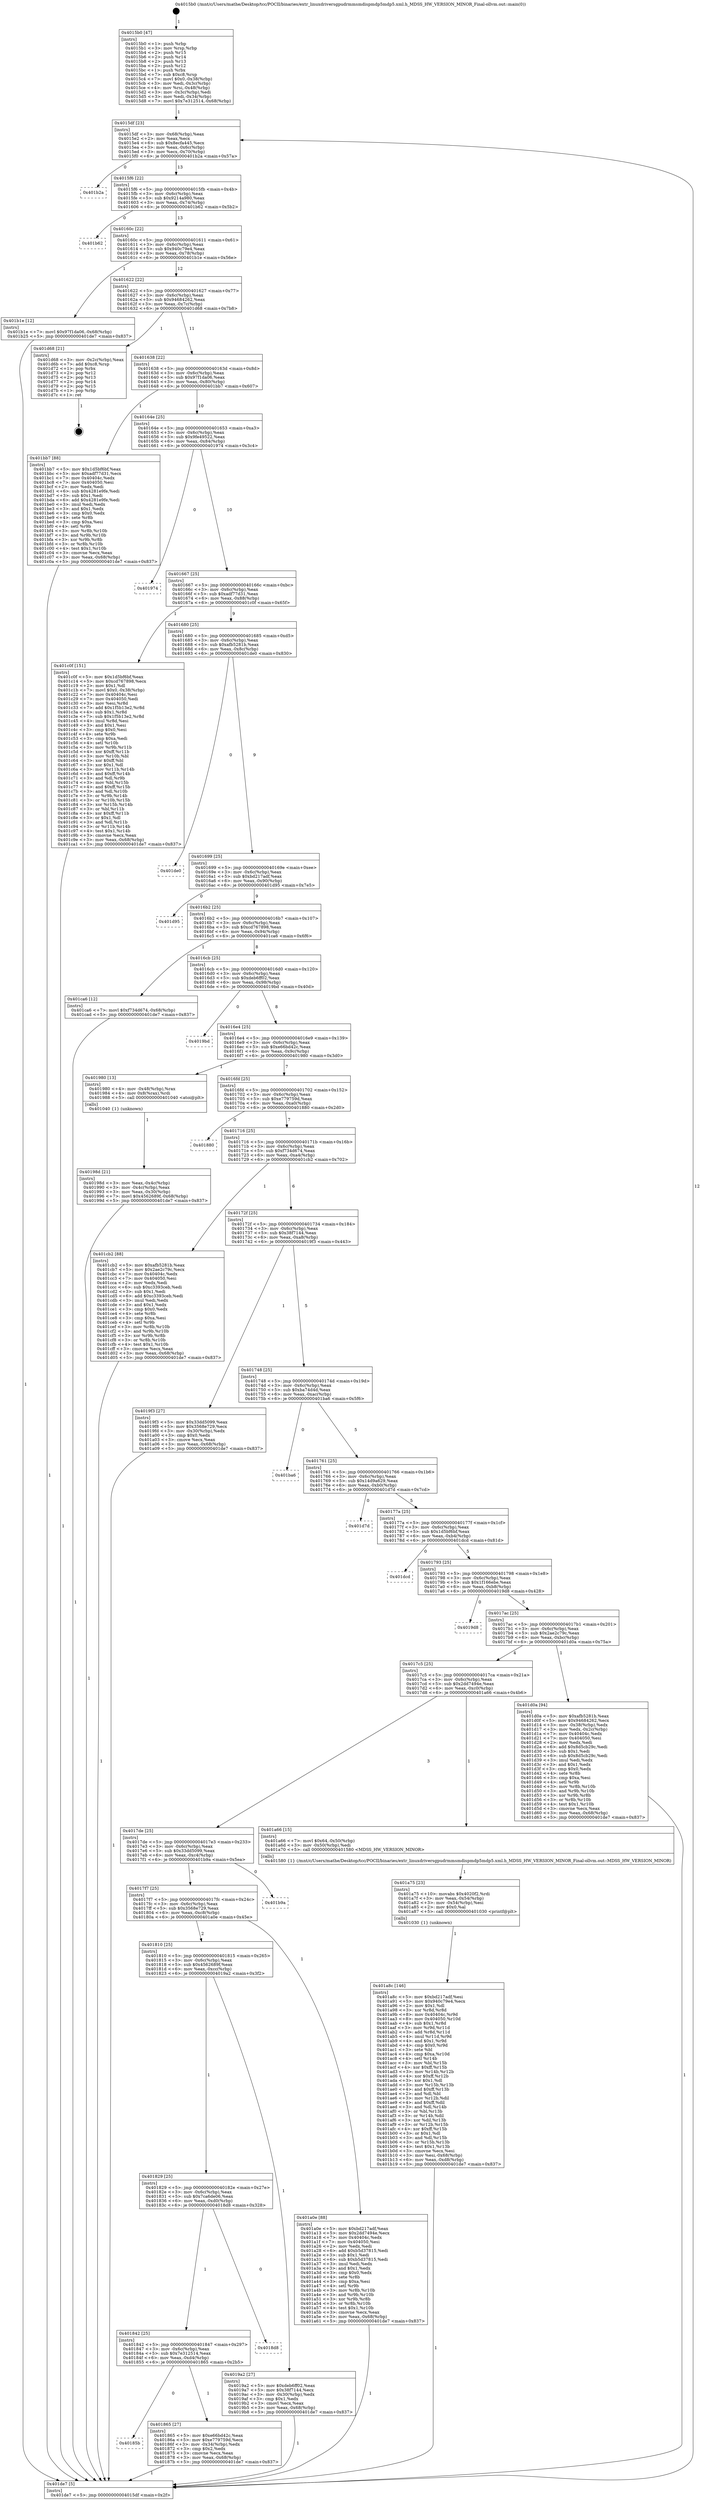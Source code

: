 digraph "0x4015b0" {
  label = "0x4015b0 (/mnt/c/Users/mathe/Desktop/tcc/POCII/binaries/extr_linuxdriversgpudrmmsmdispmdp5mdp5.xml.h_MDSS_HW_VERSION_MINOR_Final-ollvm.out::main(0))"
  labelloc = "t"
  node[shape=record]

  Entry [label="",width=0.3,height=0.3,shape=circle,fillcolor=black,style=filled]
  "0x4015df" [label="{
     0x4015df [23]\l
     | [instrs]\l
     &nbsp;&nbsp;0x4015df \<+3\>: mov -0x68(%rbp),%eax\l
     &nbsp;&nbsp;0x4015e2 \<+2\>: mov %eax,%ecx\l
     &nbsp;&nbsp;0x4015e4 \<+6\>: sub $0x8ecfa445,%ecx\l
     &nbsp;&nbsp;0x4015ea \<+3\>: mov %eax,-0x6c(%rbp)\l
     &nbsp;&nbsp;0x4015ed \<+3\>: mov %ecx,-0x70(%rbp)\l
     &nbsp;&nbsp;0x4015f0 \<+6\>: je 0000000000401b2a \<main+0x57a\>\l
  }"]
  "0x401b2a" [label="{
     0x401b2a\l
  }", style=dashed]
  "0x4015f6" [label="{
     0x4015f6 [22]\l
     | [instrs]\l
     &nbsp;&nbsp;0x4015f6 \<+5\>: jmp 00000000004015fb \<main+0x4b\>\l
     &nbsp;&nbsp;0x4015fb \<+3\>: mov -0x6c(%rbp),%eax\l
     &nbsp;&nbsp;0x4015fe \<+5\>: sub $0x9214a980,%eax\l
     &nbsp;&nbsp;0x401603 \<+3\>: mov %eax,-0x74(%rbp)\l
     &nbsp;&nbsp;0x401606 \<+6\>: je 0000000000401b62 \<main+0x5b2\>\l
  }"]
  Exit [label="",width=0.3,height=0.3,shape=circle,fillcolor=black,style=filled,peripheries=2]
  "0x401b62" [label="{
     0x401b62\l
  }", style=dashed]
  "0x40160c" [label="{
     0x40160c [22]\l
     | [instrs]\l
     &nbsp;&nbsp;0x40160c \<+5\>: jmp 0000000000401611 \<main+0x61\>\l
     &nbsp;&nbsp;0x401611 \<+3\>: mov -0x6c(%rbp),%eax\l
     &nbsp;&nbsp;0x401614 \<+5\>: sub $0x940c79e4,%eax\l
     &nbsp;&nbsp;0x401619 \<+3\>: mov %eax,-0x78(%rbp)\l
     &nbsp;&nbsp;0x40161c \<+6\>: je 0000000000401b1e \<main+0x56e\>\l
  }"]
  "0x401a8c" [label="{
     0x401a8c [146]\l
     | [instrs]\l
     &nbsp;&nbsp;0x401a8c \<+5\>: mov $0xbd217adf,%esi\l
     &nbsp;&nbsp;0x401a91 \<+5\>: mov $0x940c79e4,%ecx\l
     &nbsp;&nbsp;0x401a96 \<+2\>: mov $0x1,%dl\l
     &nbsp;&nbsp;0x401a98 \<+3\>: xor %r8d,%r8d\l
     &nbsp;&nbsp;0x401a9b \<+8\>: mov 0x40404c,%r9d\l
     &nbsp;&nbsp;0x401aa3 \<+8\>: mov 0x404050,%r10d\l
     &nbsp;&nbsp;0x401aab \<+4\>: sub $0x1,%r8d\l
     &nbsp;&nbsp;0x401aaf \<+3\>: mov %r9d,%r11d\l
     &nbsp;&nbsp;0x401ab2 \<+3\>: add %r8d,%r11d\l
     &nbsp;&nbsp;0x401ab5 \<+4\>: imul %r11d,%r9d\l
     &nbsp;&nbsp;0x401ab9 \<+4\>: and $0x1,%r9d\l
     &nbsp;&nbsp;0x401abd \<+4\>: cmp $0x0,%r9d\l
     &nbsp;&nbsp;0x401ac1 \<+3\>: sete %bl\l
     &nbsp;&nbsp;0x401ac4 \<+4\>: cmp $0xa,%r10d\l
     &nbsp;&nbsp;0x401ac8 \<+4\>: setl %r14b\l
     &nbsp;&nbsp;0x401acc \<+3\>: mov %bl,%r15b\l
     &nbsp;&nbsp;0x401acf \<+4\>: xor $0xff,%r15b\l
     &nbsp;&nbsp;0x401ad3 \<+3\>: mov %r14b,%r12b\l
     &nbsp;&nbsp;0x401ad6 \<+4\>: xor $0xff,%r12b\l
     &nbsp;&nbsp;0x401ada \<+3\>: xor $0x1,%dl\l
     &nbsp;&nbsp;0x401add \<+3\>: mov %r15b,%r13b\l
     &nbsp;&nbsp;0x401ae0 \<+4\>: and $0xff,%r13b\l
     &nbsp;&nbsp;0x401ae4 \<+2\>: and %dl,%bl\l
     &nbsp;&nbsp;0x401ae6 \<+3\>: mov %r12b,%dil\l
     &nbsp;&nbsp;0x401ae9 \<+4\>: and $0xff,%dil\l
     &nbsp;&nbsp;0x401aed \<+3\>: and %dl,%r14b\l
     &nbsp;&nbsp;0x401af0 \<+3\>: or %bl,%r13b\l
     &nbsp;&nbsp;0x401af3 \<+3\>: or %r14b,%dil\l
     &nbsp;&nbsp;0x401af6 \<+3\>: xor %dil,%r13b\l
     &nbsp;&nbsp;0x401af9 \<+3\>: or %r12b,%r15b\l
     &nbsp;&nbsp;0x401afc \<+4\>: xor $0xff,%r15b\l
     &nbsp;&nbsp;0x401b00 \<+3\>: or $0x1,%dl\l
     &nbsp;&nbsp;0x401b03 \<+3\>: and %dl,%r15b\l
     &nbsp;&nbsp;0x401b06 \<+3\>: or %r15b,%r13b\l
     &nbsp;&nbsp;0x401b09 \<+4\>: test $0x1,%r13b\l
     &nbsp;&nbsp;0x401b0d \<+3\>: cmovne %ecx,%esi\l
     &nbsp;&nbsp;0x401b10 \<+3\>: mov %esi,-0x68(%rbp)\l
     &nbsp;&nbsp;0x401b13 \<+6\>: mov %eax,-0xd8(%rbp)\l
     &nbsp;&nbsp;0x401b19 \<+5\>: jmp 0000000000401de7 \<main+0x837\>\l
  }"]
  "0x401b1e" [label="{
     0x401b1e [12]\l
     | [instrs]\l
     &nbsp;&nbsp;0x401b1e \<+7\>: movl $0x97f1da06,-0x68(%rbp)\l
     &nbsp;&nbsp;0x401b25 \<+5\>: jmp 0000000000401de7 \<main+0x837\>\l
  }"]
  "0x401622" [label="{
     0x401622 [22]\l
     | [instrs]\l
     &nbsp;&nbsp;0x401622 \<+5\>: jmp 0000000000401627 \<main+0x77\>\l
     &nbsp;&nbsp;0x401627 \<+3\>: mov -0x6c(%rbp),%eax\l
     &nbsp;&nbsp;0x40162a \<+5\>: sub $0x94684262,%eax\l
     &nbsp;&nbsp;0x40162f \<+3\>: mov %eax,-0x7c(%rbp)\l
     &nbsp;&nbsp;0x401632 \<+6\>: je 0000000000401d68 \<main+0x7b8\>\l
  }"]
  "0x401a75" [label="{
     0x401a75 [23]\l
     | [instrs]\l
     &nbsp;&nbsp;0x401a75 \<+10\>: movabs $0x4020f2,%rdi\l
     &nbsp;&nbsp;0x401a7f \<+3\>: mov %eax,-0x54(%rbp)\l
     &nbsp;&nbsp;0x401a82 \<+3\>: mov -0x54(%rbp),%esi\l
     &nbsp;&nbsp;0x401a85 \<+2\>: mov $0x0,%al\l
     &nbsp;&nbsp;0x401a87 \<+5\>: call 0000000000401030 \<printf@plt\>\l
     | [calls]\l
     &nbsp;&nbsp;0x401030 \{1\} (unknown)\l
  }"]
  "0x401d68" [label="{
     0x401d68 [21]\l
     | [instrs]\l
     &nbsp;&nbsp;0x401d68 \<+3\>: mov -0x2c(%rbp),%eax\l
     &nbsp;&nbsp;0x401d6b \<+7\>: add $0xc8,%rsp\l
     &nbsp;&nbsp;0x401d72 \<+1\>: pop %rbx\l
     &nbsp;&nbsp;0x401d73 \<+2\>: pop %r12\l
     &nbsp;&nbsp;0x401d75 \<+2\>: pop %r13\l
     &nbsp;&nbsp;0x401d77 \<+2\>: pop %r14\l
     &nbsp;&nbsp;0x401d79 \<+2\>: pop %r15\l
     &nbsp;&nbsp;0x401d7b \<+1\>: pop %rbp\l
     &nbsp;&nbsp;0x401d7c \<+1\>: ret\l
  }"]
  "0x401638" [label="{
     0x401638 [22]\l
     | [instrs]\l
     &nbsp;&nbsp;0x401638 \<+5\>: jmp 000000000040163d \<main+0x8d\>\l
     &nbsp;&nbsp;0x40163d \<+3\>: mov -0x6c(%rbp),%eax\l
     &nbsp;&nbsp;0x401640 \<+5\>: sub $0x97f1da06,%eax\l
     &nbsp;&nbsp;0x401645 \<+3\>: mov %eax,-0x80(%rbp)\l
     &nbsp;&nbsp;0x401648 \<+6\>: je 0000000000401bb7 \<main+0x607\>\l
  }"]
  "0x40198d" [label="{
     0x40198d [21]\l
     | [instrs]\l
     &nbsp;&nbsp;0x40198d \<+3\>: mov %eax,-0x4c(%rbp)\l
     &nbsp;&nbsp;0x401990 \<+3\>: mov -0x4c(%rbp),%eax\l
     &nbsp;&nbsp;0x401993 \<+3\>: mov %eax,-0x30(%rbp)\l
     &nbsp;&nbsp;0x401996 \<+7\>: movl $0x4562689f,-0x68(%rbp)\l
     &nbsp;&nbsp;0x40199d \<+5\>: jmp 0000000000401de7 \<main+0x837\>\l
  }"]
  "0x401bb7" [label="{
     0x401bb7 [88]\l
     | [instrs]\l
     &nbsp;&nbsp;0x401bb7 \<+5\>: mov $0x1d5bf6bf,%eax\l
     &nbsp;&nbsp;0x401bbc \<+5\>: mov $0xadf77d31,%ecx\l
     &nbsp;&nbsp;0x401bc1 \<+7\>: mov 0x40404c,%edx\l
     &nbsp;&nbsp;0x401bc8 \<+7\>: mov 0x404050,%esi\l
     &nbsp;&nbsp;0x401bcf \<+2\>: mov %edx,%edi\l
     &nbsp;&nbsp;0x401bd1 \<+6\>: sub $0x4281e9fe,%edi\l
     &nbsp;&nbsp;0x401bd7 \<+3\>: sub $0x1,%edi\l
     &nbsp;&nbsp;0x401bda \<+6\>: add $0x4281e9fe,%edi\l
     &nbsp;&nbsp;0x401be0 \<+3\>: imul %edi,%edx\l
     &nbsp;&nbsp;0x401be3 \<+3\>: and $0x1,%edx\l
     &nbsp;&nbsp;0x401be6 \<+3\>: cmp $0x0,%edx\l
     &nbsp;&nbsp;0x401be9 \<+4\>: sete %r8b\l
     &nbsp;&nbsp;0x401bed \<+3\>: cmp $0xa,%esi\l
     &nbsp;&nbsp;0x401bf0 \<+4\>: setl %r9b\l
     &nbsp;&nbsp;0x401bf4 \<+3\>: mov %r8b,%r10b\l
     &nbsp;&nbsp;0x401bf7 \<+3\>: and %r9b,%r10b\l
     &nbsp;&nbsp;0x401bfa \<+3\>: xor %r9b,%r8b\l
     &nbsp;&nbsp;0x401bfd \<+3\>: or %r8b,%r10b\l
     &nbsp;&nbsp;0x401c00 \<+4\>: test $0x1,%r10b\l
     &nbsp;&nbsp;0x401c04 \<+3\>: cmovne %ecx,%eax\l
     &nbsp;&nbsp;0x401c07 \<+3\>: mov %eax,-0x68(%rbp)\l
     &nbsp;&nbsp;0x401c0a \<+5\>: jmp 0000000000401de7 \<main+0x837\>\l
  }"]
  "0x40164e" [label="{
     0x40164e [25]\l
     | [instrs]\l
     &nbsp;&nbsp;0x40164e \<+5\>: jmp 0000000000401653 \<main+0xa3\>\l
     &nbsp;&nbsp;0x401653 \<+3\>: mov -0x6c(%rbp),%eax\l
     &nbsp;&nbsp;0x401656 \<+5\>: sub $0x9fe49522,%eax\l
     &nbsp;&nbsp;0x40165b \<+6\>: mov %eax,-0x84(%rbp)\l
     &nbsp;&nbsp;0x401661 \<+6\>: je 0000000000401974 \<main+0x3c4\>\l
  }"]
  "0x4015b0" [label="{
     0x4015b0 [47]\l
     | [instrs]\l
     &nbsp;&nbsp;0x4015b0 \<+1\>: push %rbp\l
     &nbsp;&nbsp;0x4015b1 \<+3\>: mov %rsp,%rbp\l
     &nbsp;&nbsp;0x4015b4 \<+2\>: push %r15\l
     &nbsp;&nbsp;0x4015b6 \<+2\>: push %r14\l
     &nbsp;&nbsp;0x4015b8 \<+2\>: push %r13\l
     &nbsp;&nbsp;0x4015ba \<+2\>: push %r12\l
     &nbsp;&nbsp;0x4015bc \<+1\>: push %rbx\l
     &nbsp;&nbsp;0x4015bd \<+7\>: sub $0xc8,%rsp\l
     &nbsp;&nbsp;0x4015c4 \<+7\>: movl $0x0,-0x38(%rbp)\l
     &nbsp;&nbsp;0x4015cb \<+3\>: mov %edi,-0x3c(%rbp)\l
     &nbsp;&nbsp;0x4015ce \<+4\>: mov %rsi,-0x48(%rbp)\l
     &nbsp;&nbsp;0x4015d2 \<+3\>: mov -0x3c(%rbp),%edi\l
     &nbsp;&nbsp;0x4015d5 \<+3\>: mov %edi,-0x34(%rbp)\l
     &nbsp;&nbsp;0x4015d8 \<+7\>: movl $0x7e312514,-0x68(%rbp)\l
  }"]
  "0x401974" [label="{
     0x401974\l
  }", style=dashed]
  "0x401667" [label="{
     0x401667 [25]\l
     | [instrs]\l
     &nbsp;&nbsp;0x401667 \<+5\>: jmp 000000000040166c \<main+0xbc\>\l
     &nbsp;&nbsp;0x40166c \<+3\>: mov -0x6c(%rbp),%eax\l
     &nbsp;&nbsp;0x40166f \<+5\>: sub $0xadf77d31,%eax\l
     &nbsp;&nbsp;0x401674 \<+6\>: mov %eax,-0x88(%rbp)\l
     &nbsp;&nbsp;0x40167a \<+6\>: je 0000000000401c0f \<main+0x65f\>\l
  }"]
  "0x401de7" [label="{
     0x401de7 [5]\l
     | [instrs]\l
     &nbsp;&nbsp;0x401de7 \<+5\>: jmp 00000000004015df \<main+0x2f\>\l
  }"]
  "0x401c0f" [label="{
     0x401c0f [151]\l
     | [instrs]\l
     &nbsp;&nbsp;0x401c0f \<+5\>: mov $0x1d5bf6bf,%eax\l
     &nbsp;&nbsp;0x401c14 \<+5\>: mov $0xcd767898,%ecx\l
     &nbsp;&nbsp;0x401c19 \<+2\>: mov $0x1,%dl\l
     &nbsp;&nbsp;0x401c1b \<+7\>: movl $0x0,-0x38(%rbp)\l
     &nbsp;&nbsp;0x401c22 \<+7\>: mov 0x40404c,%esi\l
     &nbsp;&nbsp;0x401c29 \<+7\>: mov 0x404050,%edi\l
     &nbsp;&nbsp;0x401c30 \<+3\>: mov %esi,%r8d\l
     &nbsp;&nbsp;0x401c33 \<+7\>: add $0x1f5b13e2,%r8d\l
     &nbsp;&nbsp;0x401c3a \<+4\>: sub $0x1,%r8d\l
     &nbsp;&nbsp;0x401c3e \<+7\>: sub $0x1f5b13e2,%r8d\l
     &nbsp;&nbsp;0x401c45 \<+4\>: imul %r8d,%esi\l
     &nbsp;&nbsp;0x401c49 \<+3\>: and $0x1,%esi\l
     &nbsp;&nbsp;0x401c4c \<+3\>: cmp $0x0,%esi\l
     &nbsp;&nbsp;0x401c4f \<+4\>: sete %r9b\l
     &nbsp;&nbsp;0x401c53 \<+3\>: cmp $0xa,%edi\l
     &nbsp;&nbsp;0x401c56 \<+4\>: setl %r10b\l
     &nbsp;&nbsp;0x401c5a \<+3\>: mov %r9b,%r11b\l
     &nbsp;&nbsp;0x401c5d \<+4\>: xor $0xff,%r11b\l
     &nbsp;&nbsp;0x401c61 \<+3\>: mov %r10b,%bl\l
     &nbsp;&nbsp;0x401c64 \<+3\>: xor $0xff,%bl\l
     &nbsp;&nbsp;0x401c67 \<+3\>: xor $0x1,%dl\l
     &nbsp;&nbsp;0x401c6a \<+3\>: mov %r11b,%r14b\l
     &nbsp;&nbsp;0x401c6d \<+4\>: and $0xff,%r14b\l
     &nbsp;&nbsp;0x401c71 \<+3\>: and %dl,%r9b\l
     &nbsp;&nbsp;0x401c74 \<+3\>: mov %bl,%r15b\l
     &nbsp;&nbsp;0x401c77 \<+4\>: and $0xff,%r15b\l
     &nbsp;&nbsp;0x401c7b \<+3\>: and %dl,%r10b\l
     &nbsp;&nbsp;0x401c7e \<+3\>: or %r9b,%r14b\l
     &nbsp;&nbsp;0x401c81 \<+3\>: or %r10b,%r15b\l
     &nbsp;&nbsp;0x401c84 \<+3\>: xor %r15b,%r14b\l
     &nbsp;&nbsp;0x401c87 \<+3\>: or %bl,%r11b\l
     &nbsp;&nbsp;0x401c8a \<+4\>: xor $0xff,%r11b\l
     &nbsp;&nbsp;0x401c8e \<+3\>: or $0x1,%dl\l
     &nbsp;&nbsp;0x401c91 \<+3\>: and %dl,%r11b\l
     &nbsp;&nbsp;0x401c94 \<+3\>: or %r11b,%r14b\l
     &nbsp;&nbsp;0x401c97 \<+4\>: test $0x1,%r14b\l
     &nbsp;&nbsp;0x401c9b \<+3\>: cmovne %ecx,%eax\l
     &nbsp;&nbsp;0x401c9e \<+3\>: mov %eax,-0x68(%rbp)\l
     &nbsp;&nbsp;0x401ca1 \<+5\>: jmp 0000000000401de7 \<main+0x837\>\l
  }"]
  "0x401680" [label="{
     0x401680 [25]\l
     | [instrs]\l
     &nbsp;&nbsp;0x401680 \<+5\>: jmp 0000000000401685 \<main+0xd5\>\l
     &nbsp;&nbsp;0x401685 \<+3\>: mov -0x6c(%rbp),%eax\l
     &nbsp;&nbsp;0x401688 \<+5\>: sub $0xafb5281b,%eax\l
     &nbsp;&nbsp;0x40168d \<+6\>: mov %eax,-0x8c(%rbp)\l
     &nbsp;&nbsp;0x401693 \<+6\>: je 0000000000401de0 \<main+0x830\>\l
  }"]
  "0x40185b" [label="{
     0x40185b\l
  }", style=dashed]
  "0x401de0" [label="{
     0x401de0\l
  }", style=dashed]
  "0x401699" [label="{
     0x401699 [25]\l
     | [instrs]\l
     &nbsp;&nbsp;0x401699 \<+5\>: jmp 000000000040169e \<main+0xee\>\l
     &nbsp;&nbsp;0x40169e \<+3\>: mov -0x6c(%rbp),%eax\l
     &nbsp;&nbsp;0x4016a1 \<+5\>: sub $0xbd217adf,%eax\l
     &nbsp;&nbsp;0x4016a6 \<+6\>: mov %eax,-0x90(%rbp)\l
     &nbsp;&nbsp;0x4016ac \<+6\>: je 0000000000401d95 \<main+0x7e5\>\l
  }"]
  "0x401865" [label="{
     0x401865 [27]\l
     | [instrs]\l
     &nbsp;&nbsp;0x401865 \<+5\>: mov $0xe66bd42c,%eax\l
     &nbsp;&nbsp;0x40186a \<+5\>: mov $0xe779759d,%ecx\l
     &nbsp;&nbsp;0x40186f \<+3\>: mov -0x34(%rbp),%edx\l
     &nbsp;&nbsp;0x401872 \<+3\>: cmp $0x2,%edx\l
     &nbsp;&nbsp;0x401875 \<+3\>: cmovne %ecx,%eax\l
     &nbsp;&nbsp;0x401878 \<+3\>: mov %eax,-0x68(%rbp)\l
     &nbsp;&nbsp;0x40187b \<+5\>: jmp 0000000000401de7 \<main+0x837\>\l
  }"]
  "0x401d95" [label="{
     0x401d95\l
  }", style=dashed]
  "0x4016b2" [label="{
     0x4016b2 [25]\l
     | [instrs]\l
     &nbsp;&nbsp;0x4016b2 \<+5\>: jmp 00000000004016b7 \<main+0x107\>\l
     &nbsp;&nbsp;0x4016b7 \<+3\>: mov -0x6c(%rbp),%eax\l
     &nbsp;&nbsp;0x4016ba \<+5\>: sub $0xcd767898,%eax\l
     &nbsp;&nbsp;0x4016bf \<+6\>: mov %eax,-0x94(%rbp)\l
     &nbsp;&nbsp;0x4016c5 \<+6\>: je 0000000000401ca6 \<main+0x6f6\>\l
  }"]
  "0x401842" [label="{
     0x401842 [25]\l
     | [instrs]\l
     &nbsp;&nbsp;0x401842 \<+5\>: jmp 0000000000401847 \<main+0x297\>\l
     &nbsp;&nbsp;0x401847 \<+3\>: mov -0x6c(%rbp),%eax\l
     &nbsp;&nbsp;0x40184a \<+5\>: sub $0x7e312514,%eax\l
     &nbsp;&nbsp;0x40184f \<+6\>: mov %eax,-0xd4(%rbp)\l
     &nbsp;&nbsp;0x401855 \<+6\>: je 0000000000401865 \<main+0x2b5\>\l
  }"]
  "0x401ca6" [label="{
     0x401ca6 [12]\l
     | [instrs]\l
     &nbsp;&nbsp;0x401ca6 \<+7\>: movl $0xf734d674,-0x68(%rbp)\l
     &nbsp;&nbsp;0x401cad \<+5\>: jmp 0000000000401de7 \<main+0x837\>\l
  }"]
  "0x4016cb" [label="{
     0x4016cb [25]\l
     | [instrs]\l
     &nbsp;&nbsp;0x4016cb \<+5\>: jmp 00000000004016d0 \<main+0x120\>\l
     &nbsp;&nbsp;0x4016d0 \<+3\>: mov -0x6c(%rbp),%eax\l
     &nbsp;&nbsp;0x4016d3 \<+5\>: sub $0xdeb6ff02,%eax\l
     &nbsp;&nbsp;0x4016d8 \<+6\>: mov %eax,-0x98(%rbp)\l
     &nbsp;&nbsp;0x4016de \<+6\>: je 00000000004019bd \<main+0x40d\>\l
  }"]
  "0x4018d8" [label="{
     0x4018d8\l
  }", style=dashed]
  "0x4019bd" [label="{
     0x4019bd\l
  }", style=dashed]
  "0x4016e4" [label="{
     0x4016e4 [25]\l
     | [instrs]\l
     &nbsp;&nbsp;0x4016e4 \<+5\>: jmp 00000000004016e9 \<main+0x139\>\l
     &nbsp;&nbsp;0x4016e9 \<+3\>: mov -0x6c(%rbp),%eax\l
     &nbsp;&nbsp;0x4016ec \<+5\>: sub $0xe66bd42c,%eax\l
     &nbsp;&nbsp;0x4016f1 \<+6\>: mov %eax,-0x9c(%rbp)\l
     &nbsp;&nbsp;0x4016f7 \<+6\>: je 0000000000401980 \<main+0x3d0\>\l
  }"]
  "0x401829" [label="{
     0x401829 [25]\l
     | [instrs]\l
     &nbsp;&nbsp;0x401829 \<+5\>: jmp 000000000040182e \<main+0x27e\>\l
     &nbsp;&nbsp;0x40182e \<+3\>: mov -0x6c(%rbp),%eax\l
     &nbsp;&nbsp;0x401831 \<+5\>: sub $0x7ca6de06,%eax\l
     &nbsp;&nbsp;0x401836 \<+6\>: mov %eax,-0xd0(%rbp)\l
     &nbsp;&nbsp;0x40183c \<+6\>: je 00000000004018d8 \<main+0x328\>\l
  }"]
  "0x401980" [label="{
     0x401980 [13]\l
     | [instrs]\l
     &nbsp;&nbsp;0x401980 \<+4\>: mov -0x48(%rbp),%rax\l
     &nbsp;&nbsp;0x401984 \<+4\>: mov 0x8(%rax),%rdi\l
     &nbsp;&nbsp;0x401988 \<+5\>: call 0000000000401040 \<atoi@plt\>\l
     | [calls]\l
     &nbsp;&nbsp;0x401040 \{1\} (unknown)\l
  }"]
  "0x4016fd" [label="{
     0x4016fd [25]\l
     | [instrs]\l
     &nbsp;&nbsp;0x4016fd \<+5\>: jmp 0000000000401702 \<main+0x152\>\l
     &nbsp;&nbsp;0x401702 \<+3\>: mov -0x6c(%rbp),%eax\l
     &nbsp;&nbsp;0x401705 \<+5\>: sub $0xe779759d,%eax\l
     &nbsp;&nbsp;0x40170a \<+6\>: mov %eax,-0xa0(%rbp)\l
     &nbsp;&nbsp;0x401710 \<+6\>: je 0000000000401880 \<main+0x2d0\>\l
  }"]
  "0x4019a2" [label="{
     0x4019a2 [27]\l
     | [instrs]\l
     &nbsp;&nbsp;0x4019a2 \<+5\>: mov $0xdeb6ff02,%eax\l
     &nbsp;&nbsp;0x4019a7 \<+5\>: mov $0x38f7144,%ecx\l
     &nbsp;&nbsp;0x4019ac \<+3\>: mov -0x30(%rbp),%edx\l
     &nbsp;&nbsp;0x4019af \<+3\>: cmp $0x1,%edx\l
     &nbsp;&nbsp;0x4019b2 \<+3\>: cmovl %ecx,%eax\l
     &nbsp;&nbsp;0x4019b5 \<+3\>: mov %eax,-0x68(%rbp)\l
     &nbsp;&nbsp;0x4019b8 \<+5\>: jmp 0000000000401de7 \<main+0x837\>\l
  }"]
  "0x401880" [label="{
     0x401880\l
  }", style=dashed]
  "0x401716" [label="{
     0x401716 [25]\l
     | [instrs]\l
     &nbsp;&nbsp;0x401716 \<+5\>: jmp 000000000040171b \<main+0x16b\>\l
     &nbsp;&nbsp;0x40171b \<+3\>: mov -0x6c(%rbp),%eax\l
     &nbsp;&nbsp;0x40171e \<+5\>: sub $0xf734d674,%eax\l
     &nbsp;&nbsp;0x401723 \<+6\>: mov %eax,-0xa4(%rbp)\l
     &nbsp;&nbsp;0x401729 \<+6\>: je 0000000000401cb2 \<main+0x702\>\l
  }"]
  "0x401810" [label="{
     0x401810 [25]\l
     | [instrs]\l
     &nbsp;&nbsp;0x401810 \<+5\>: jmp 0000000000401815 \<main+0x265\>\l
     &nbsp;&nbsp;0x401815 \<+3\>: mov -0x6c(%rbp),%eax\l
     &nbsp;&nbsp;0x401818 \<+5\>: sub $0x4562689f,%eax\l
     &nbsp;&nbsp;0x40181d \<+6\>: mov %eax,-0xcc(%rbp)\l
     &nbsp;&nbsp;0x401823 \<+6\>: je 00000000004019a2 \<main+0x3f2\>\l
  }"]
  "0x401cb2" [label="{
     0x401cb2 [88]\l
     | [instrs]\l
     &nbsp;&nbsp;0x401cb2 \<+5\>: mov $0xafb5281b,%eax\l
     &nbsp;&nbsp;0x401cb7 \<+5\>: mov $0x2ae2c79c,%ecx\l
     &nbsp;&nbsp;0x401cbc \<+7\>: mov 0x40404c,%edx\l
     &nbsp;&nbsp;0x401cc3 \<+7\>: mov 0x404050,%esi\l
     &nbsp;&nbsp;0x401cca \<+2\>: mov %edx,%edi\l
     &nbsp;&nbsp;0x401ccc \<+6\>: sub $0xc3393ceb,%edi\l
     &nbsp;&nbsp;0x401cd2 \<+3\>: sub $0x1,%edi\l
     &nbsp;&nbsp;0x401cd5 \<+6\>: add $0xc3393ceb,%edi\l
     &nbsp;&nbsp;0x401cdb \<+3\>: imul %edi,%edx\l
     &nbsp;&nbsp;0x401cde \<+3\>: and $0x1,%edx\l
     &nbsp;&nbsp;0x401ce1 \<+3\>: cmp $0x0,%edx\l
     &nbsp;&nbsp;0x401ce4 \<+4\>: sete %r8b\l
     &nbsp;&nbsp;0x401ce8 \<+3\>: cmp $0xa,%esi\l
     &nbsp;&nbsp;0x401ceb \<+4\>: setl %r9b\l
     &nbsp;&nbsp;0x401cef \<+3\>: mov %r8b,%r10b\l
     &nbsp;&nbsp;0x401cf2 \<+3\>: and %r9b,%r10b\l
     &nbsp;&nbsp;0x401cf5 \<+3\>: xor %r9b,%r8b\l
     &nbsp;&nbsp;0x401cf8 \<+3\>: or %r8b,%r10b\l
     &nbsp;&nbsp;0x401cfb \<+4\>: test $0x1,%r10b\l
     &nbsp;&nbsp;0x401cff \<+3\>: cmovne %ecx,%eax\l
     &nbsp;&nbsp;0x401d02 \<+3\>: mov %eax,-0x68(%rbp)\l
     &nbsp;&nbsp;0x401d05 \<+5\>: jmp 0000000000401de7 \<main+0x837\>\l
  }"]
  "0x40172f" [label="{
     0x40172f [25]\l
     | [instrs]\l
     &nbsp;&nbsp;0x40172f \<+5\>: jmp 0000000000401734 \<main+0x184\>\l
     &nbsp;&nbsp;0x401734 \<+3\>: mov -0x6c(%rbp),%eax\l
     &nbsp;&nbsp;0x401737 \<+5\>: sub $0x38f7144,%eax\l
     &nbsp;&nbsp;0x40173c \<+6\>: mov %eax,-0xa8(%rbp)\l
     &nbsp;&nbsp;0x401742 \<+6\>: je 00000000004019f3 \<main+0x443\>\l
  }"]
  "0x401a0e" [label="{
     0x401a0e [88]\l
     | [instrs]\l
     &nbsp;&nbsp;0x401a0e \<+5\>: mov $0xbd217adf,%eax\l
     &nbsp;&nbsp;0x401a13 \<+5\>: mov $0x2dd7494e,%ecx\l
     &nbsp;&nbsp;0x401a18 \<+7\>: mov 0x40404c,%edx\l
     &nbsp;&nbsp;0x401a1f \<+7\>: mov 0x404050,%esi\l
     &nbsp;&nbsp;0x401a26 \<+2\>: mov %edx,%edi\l
     &nbsp;&nbsp;0x401a28 \<+6\>: add $0xb5d37815,%edi\l
     &nbsp;&nbsp;0x401a2e \<+3\>: sub $0x1,%edi\l
     &nbsp;&nbsp;0x401a31 \<+6\>: sub $0xb5d37815,%edi\l
     &nbsp;&nbsp;0x401a37 \<+3\>: imul %edi,%edx\l
     &nbsp;&nbsp;0x401a3a \<+3\>: and $0x1,%edx\l
     &nbsp;&nbsp;0x401a3d \<+3\>: cmp $0x0,%edx\l
     &nbsp;&nbsp;0x401a40 \<+4\>: sete %r8b\l
     &nbsp;&nbsp;0x401a44 \<+3\>: cmp $0xa,%esi\l
     &nbsp;&nbsp;0x401a47 \<+4\>: setl %r9b\l
     &nbsp;&nbsp;0x401a4b \<+3\>: mov %r8b,%r10b\l
     &nbsp;&nbsp;0x401a4e \<+3\>: and %r9b,%r10b\l
     &nbsp;&nbsp;0x401a51 \<+3\>: xor %r9b,%r8b\l
     &nbsp;&nbsp;0x401a54 \<+3\>: or %r8b,%r10b\l
     &nbsp;&nbsp;0x401a57 \<+4\>: test $0x1,%r10b\l
     &nbsp;&nbsp;0x401a5b \<+3\>: cmovne %ecx,%eax\l
     &nbsp;&nbsp;0x401a5e \<+3\>: mov %eax,-0x68(%rbp)\l
     &nbsp;&nbsp;0x401a61 \<+5\>: jmp 0000000000401de7 \<main+0x837\>\l
  }"]
  "0x4019f3" [label="{
     0x4019f3 [27]\l
     | [instrs]\l
     &nbsp;&nbsp;0x4019f3 \<+5\>: mov $0x33dd5099,%eax\l
     &nbsp;&nbsp;0x4019f8 \<+5\>: mov $0x3568e729,%ecx\l
     &nbsp;&nbsp;0x4019fd \<+3\>: mov -0x30(%rbp),%edx\l
     &nbsp;&nbsp;0x401a00 \<+3\>: cmp $0x0,%edx\l
     &nbsp;&nbsp;0x401a03 \<+3\>: cmove %ecx,%eax\l
     &nbsp;&nbsp;0x401a06 \<+3\>: mov %eax,-0x68(%rbp)\l
     &nbsp;&nbsp;0x401a09 \<+5\>: jmp 0000000000401de7 \<main+0x837\>\l
  }"]
  "0x401748" [label="{
     0x401748 [25]\l
     | [instrs]\l
     &nbsp;&nbsp;0x401748 \<+5\>: jmp 000000000040174d \<main+0x19d\>\l
     &nbsp;&nbsp;0x40174d \<+3\>: mov -0x6c(%rbp),%eax\l
     &nbsp;&nbsp;0x401750 \<+5\>: sub $0xba74d4d,%eax\l
     &nbsp;&nbsp;0x401755 \<+6\>: mov %eax,-0xac(%rbp)\l
     &nbsp;&nbsp;0x40175b \<+6\>: je 0000000000401ba6 \<main+0x5f6\>\l
  }"]
  "0x4017f7" [label="{
     0x4017f7 [25]\l
     | [instrs]\l
     &nbsp;&nbsp;0x4017f7 \<+5\>: jmp 00000000004017fc \<main+0x24c\>\l
     &nbsp;&nbsp;0x4017fc \<+3\>: mov -0x6c(%rbp),%eax\l
     &nbsp;&nbsp;0x4017ff \<+5\>: sub $0x3568e729,%eax\l
     &nbsp;&nbsp;0x401804 \<+6\>: mov %eax,-0xc8(%rbp)\l
     &nbsp;&nbsp;0x40180a \<+6\>: je 0000000000401a0e \<main+0x45e\>\l
  }"]
  "0x401ba6" [label="{
     0x401ba6\l
  }", style=dashed]
  "0x401761" [label="{
     0x401761 [25]\l
     | [instrs]\l
     &nbsp;&nbsp;0x401761 \<+5\>: jmp 0000000000401766 \<main+0x1b6\>\l
     &nbsp;&nbsp;0x401766 \<+3\>: mov -0x6c(%rbp),%eax\l
     &nbsp;&nbsp;0x401769 \<+5\>: sub $0x14d9a629,%eax\l
     &nbsp;&nbsp;0x40176e \<+6\>: mov %eax,-0xb0(%rbp)\l
     &nbsp;&nbsp;0x401774 \<+6\>: je 0000000000401d7d \<main+0x7cd\>\l
  }"]
  "0x401b9a" [label="{
     0x401b9a\l
  }", style=dashed]
  "0x401d7d" [label="{
     0x401d7d\l
  }", style=dashed]
  "0x40177a" [label="{
     0x40177a [25]\l
     | [instrs]\l
     &nbsp;&nbsp;0x40177a \<+5\>: jmp 000000000040177f \<main+0x1cf\>\l
     &nbsp;&nbsp;0x40177f \<+3\>: mov -0x6c(%rbp),%eax\l
     &nbsp;&nbsp;0x401782 \<+5\>: sub $0x1d5bf6bf,%eax\l
     &nbsp;&nbsp;0x401787 \<+6\>: mov %eax,-0xb4(%rbp)\l
     &nbsp;&nbsp;0x40178d \<+6\>: je 0000000000401dcd \<main+0x81d\>\l
  }"]
  "0x4017de" [label="{
     0x4017de [25]\l
     | [instrs]\l
     &nbsp;&nbsp;0x4017de \<+5\>: jmp 00000000004017e3 \<main+0x233\>\l
     &nbsp;&nbsp;0x4017e3 \<+3\>: mov -0x6c(%rbp),%eax\l
     &nbsp;&nbsp;0x4017e6 \<+5\>: sub $0x33dd5099,%eax\l
     &nbsp;&nbsp;0x4017eb \<+6\>: mov %eax,-0xc4(%rbp)\l
     &nbsp;&nbsp;0x4017f1 \<+6\>: je 0000000000401b9a \<main+0x5ea\>\l
  }"]
  "0x401dcd" [label="{
     0x401dcd\l
  }", style=dashed]
  "0x401793" [label="{
     0x401793 [25]\l
     | [instrs]\l
     &nbsp;&nbsp;0x401793 \<+5\>: jmp 0000000000401798 \<main+0x1e8\>\l
     &nbsp;&nbsp;0x401798 \<+3\>: mov -0x6c(%rbp),%eax\l
     &nbsp;&nbsp;0x40179b \<+5\>: sub $0x1f166ebe,%eax\l
     &nbsp;&nbsp;0x4017a0 \<+6\>: mov %eax,-0xb8(%rbp)\l
     &nbsp;&nbsp;0x4017a6 \<+6\>: je 00000000004019d8 \<main+0x428\>\l
  }"]
  "0x401a66" [label="{
     0x401a66 [15]\l
     | [instrs]\l
     &nbsp;&nbsp;0x401a66 \<+7\>: movl $0x64,-0x50(%rbp)\l
     &nbsp;&nbsp;0x401a6d \<+3\>: mov -0x50(%rbp),%edi\l
     &nbsp;&nbsp;0x401a70 \<+5\>: call 0000000000401580 \<MDSS_HW_VERSION_MINOR\>\l
     | [calls]\l
     &nbsp;&nbsp;0x401580 \{1\} (/mnt/c/Users/mathe/Desktop/tcc/POCII/binaries/extr_linuxdriversgpudrmmsmdispmdp5mdp5.xml.h_MDSS_HW_VERSION_MINOR_Final-ollvm.out::MDSS_HW_VERSION_MINOR)\l
  }"]
  "0x4019d8" [label="{
     0x4019d8\l
  }", style=dashed]
  "0x4017ac" [label="{
     0x4017ac [25]\l
     | [instrs]\l
     &nbsp;&nbsp;0x4017ac \<+5\>: jmp 00000000004017b1 \<main+0x201\>\l
     &nbsp;&nbsp;0x4017b1 \<+3\>: mov -0x6c(%rbp),%eax\l
     &nbsp;&nbsp;0x4017b4 \<+5\>: sub $0x2ae2c79c,%eax\l
     &nbsp;&nbsp;0x4017b9 \<+6\>: mov %eax,-0xbc(%rbp)\l
     &nbsp;&nbsp;0x4017bf \<+6\>: je 0000000000401d0a \<main+0x75a\>\l
  }"]
  "0x4017c5" [label="{
     0x4017c5 [25]\l
     | [instrs]\l
     &nbsp;&nbsp;0x4017c5 \<+5\>: jmp 00000000004017ca \<main+0x21a\>\l
     &nbsp;&nbsp;0x4017ca \<+3\>: mov -0x6c(%rbp),%eax\l
     &nbsp;&nbsp;0x4017cd \<+5\>: sub $0x2dd7494e,%eax\l
     &nbsp;&nbsp;0x4017d2 \<+6\>: mov %eax,-0xc0(%rbp)\l
     &nbsp;&nbsp;0x4017d8 \<+6\>: je 0000000000401a66 \<main+0x4b6\>\l
  }"]
  "0x401d0a" [label="{
     0x401d0a [94]\l
     | [instrs]\l
     &nbsp;&nbsp;0x401d0a \<+5\>: mov $0xafb5281b,%eax\l
     &nbsp;&nbsp;0x401d0f \<+5\>: mov $0x94684262,%ecx\l
     &nbsp;&nbsp;0x401d14 \<+3\>: mov -0x38(%rbp),%edx\l
     &nbsp;&nbsp;0x401d17 \<+3\>: mov %edx,-0x2c(%rbp)\l
     &nbsp;&nbsp;0x401d1a \<+7\>: mov 0x40404c,%edx\l
     &nbsp;&nbsp;0x401d21 \<+7\>: mov 0x404050,%esi\l
     &nbsp;&nbsp;0x401d28 \<+2\>: mov %edx,%edi\l
     &nbsp;&nbsp;0x401d2a \<+6\>: add $0x8d5cb29c,%edi\l
     &nbsp;&nbsp;0x401d30 \<+3\>: sub $0x1,%edi\l
     &nbsp;&nbsp;0x401d33 \<+6\>: sub $0x8d5cb29c,%edi\l
     &nbsp;&nbsp;0x401d39 \<+3\>: imul %edi,%edx\l
     &nbsp;&nbsp;0x401d3c \<+3\>: and $0x1,%edx\l
     &nbsp;&nbsp;0x401d3f \<+3\>: cmp $0x0,%edx\l
     &nbsp;&nbsp;0x401d42 \<+4\>: sete %r8b\l
     &nbsp;&nbsp;0x401d46 \<+3\>: cmp $0xa,%esi\l
     &nbsp;&nbsp;0x401d49 \<+4\>: setl %r9b\l
     &nbsp;&nbsp;0x401d4d \<+3\>: mov %r8b,%r10b\l
     &nbsp;&nbsp;0x401d50 \<+3\>: and %r9b,%r10b\l
     &nbsp;&nbsp;0x401d53 \<+3\>: xor %r9b,%r8b\l
     &nbsp;&nbsp;0x401d56 \<+3\>: or %r8b,%r10b\l
     &nbsp;&nbsp;0x401d59 \<+4\>: test $0x1,%r10b\l
     &nbsp;&nbsp;0x401d5d \<+3\>: cmovne %ecx,%eax\l
     &nbsp;&nbsp;0x401d60 \<+3\>: mov %eax,-0x68(%rbp)\l
     &nbsp;&nbsp;0x401d63 \<+5\>: jmp 0000000000401de7 \<main+0x837\>\l
  }"]
  Entry -> "0x4015b0" [label=" 1"]
  "0x4015df" -> "0x401b2a" [label=" 0"]
  "0x4015df" -> "0x4015f6" [label=" 13"]
  "0x401d68" -> Exit [label=" 1"]
  "0x4015f6" -> "0x401b62" [label=" 0"]
  "0x4015f6" -> "0x40160c" [label=" 13"]
  "0x401d0a" -> "0x401de7" [label=" 1"]
  "0x40160c" -> "0x401b1e" [label=" 1"]
  "0x40160c" -> "0x401622" [label=" 12"]
  "0x401cb2" -> "0x401de7" [label=" 1"]
  "0x401622" -> "0x401d68" [label=" 1"]
  "0x401622" -> "0x401638" [label=" 11"]
  "0x401ca6" -> "0x401de7" [label=" 1"]
  "0x401638" -> "0x401bb7" [label=" 1"]
  "0x401638" -> "0x40164e" [label=" 10"]
  "0x401c0f" -> "0x401de7" [label=" 1"]
  "0x40164e" -> "0x401974" [label=" 0"]
  "0x40164e" -> "0x401667" [label=" 10"]
  "0x401bb7" -> "0x401de7" [label=" 1"]
  "0x401667" -> "0x401c0f" [label=" 1"]
  "0x401667" -> "0x401680" [label=" 9"]
  "0x401b1e" -> "0x401de7" [label=" 1"]
  "0x401680" -> "0x401de0" [label=" 0"]
  "0x401680" -> "0x401699" [label=" 9"]
  "0x401a8c" -> "0x401de7" [label=" 1"]
  "0x401699" -> "0x401d95" [label=" 0"]
  "0x401699" -> "0x4016b2" [label=" 9"]
  "0x401a75" -> "0x401a8c" [label=" 1"]
  "0x4016b2" -> "0x401ca6" [label=" 1"]
  "0x4016b2" -> "0x4016cb" [label=" 8"]
  "0x401a0e" -> "0x401de7" [label=" 1"]
  "0x4016cb" -> "0x4019bd" [label=" 0"]
  "0x4016cb" -> "0x4016e4" [label=" 8"]
  "0x4019f3" -> "0x401de7" [label=" 1"]
  "0x4016e4" -> "0x401980" [label=" 1"]
  "0x4016e4" -> "0x4016fd" [label=" 7"]
  "0x40198d" -> "0x401de7" [label=" 1"]
  "0x4016fd" -> "0x401880" [label=" 0"]
  "0x4016fd" -> "0x401716" [label=" 7"]
  "0x401980" -> "0x40198d" [label=" 1"]
  "0x401716" -> "0x401cb2" [label=" 1"]
  "0x401716" -> "0x40172f" [label=" 6"]
  "0x4015b0" -> "0x4015df" [label=" 1"]
  "0x40172f" -> "0x4019f3" [label=" 1"]
  "0x40172f" -> "0x401748" [label=" 5"]
  "0x401865" -> "0x401de7" [label=" 1"]
  "0x401748" -> "0x401ba6" [label=" 0"]
  "0x401748" -> "0x401761" [label=" 5"]
  "0x401842" -> "0x401865" [label=" 1"]
  "0x401761" -> "0x401d7d" [label=" 0"]
  "0x401761" -> "0x40177a" [label=" 5"]
  "0x401a66" -> "0x401a75" [label=" 1"]
  "0x40177a" -> "0x401dcd" [label=" 0"]
  "0x40177a" -> "0x401793" [label=" 5"]
  "0x401829" -> "0x4018d8" [label=" 0"]
  "0x401793" -> "0x4019d8" [label=" 0"]
  "0x401793" -> "0x4017ac" [label=" 5"]
  "0x4019a2" -> "0x401de7" [label=" 1"]
  "0x4017ac" -> "0x401d0a" [label=" 1"]
  "0x4017ac" -> "0x4017c5" [label=" 4"]
  "0x401810" -> "0x401829" [label=" 1"]
  "0x4017c5" -> "0x401a66" [label=" 1"]
  "0x4017c5" -> "0x4017de" [label=" 3"]
  "0x401829" -> "0x401842" [label=" 1"]
  "0x4017de" -> "0x401b9a" [label=" 0"]
  "0x4017de" -> "0x4017f7" [label=" 3"]
  "0x401842" -> "0x40185b" [label=" 0"]
  "0x4017f7" -> "0x401a0e" [label=" 1"]
  "0x4017f7" -> "0x401810" [label=" 2"]
  "0x401de7" -> "0x4015df" [label=" 12"]
  "0x401810" -> "0x4019a2" [label=" 1"]
}
